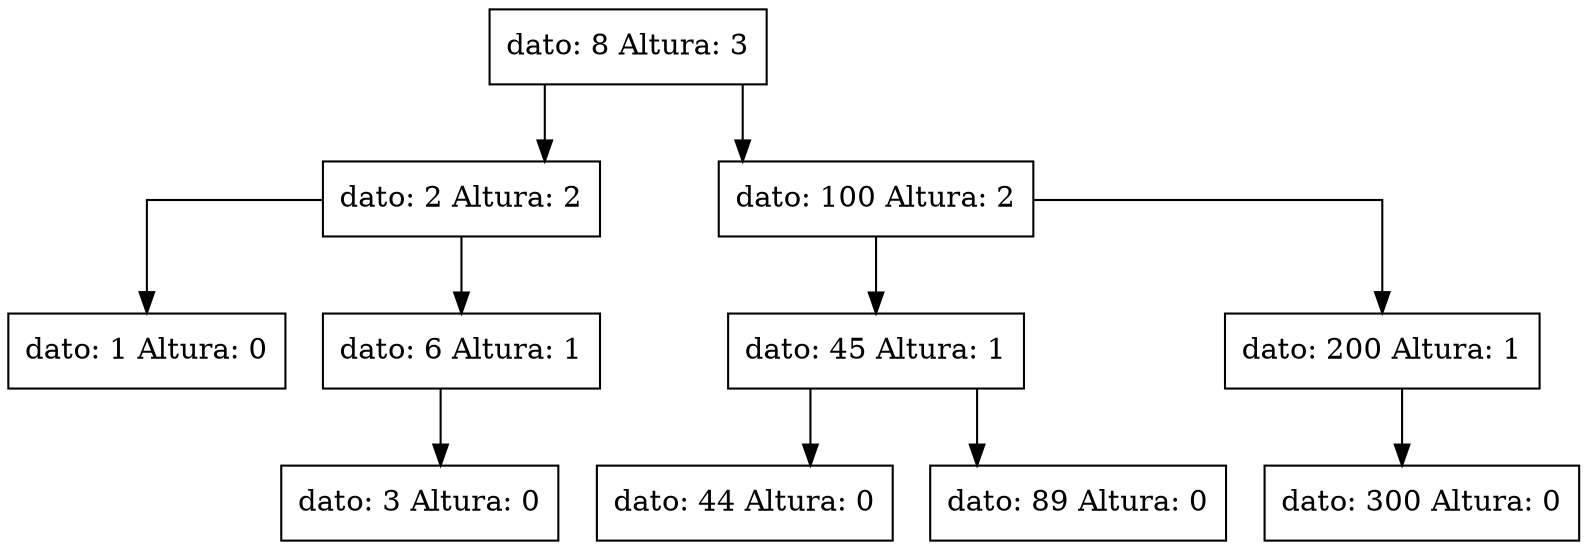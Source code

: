 digraph G { node[shape = box;] concentrate=true; graph[splines = ortho]; nodo8[shape = record label = "{dato: 8  Altura: 3}"]nodo8
nodo2[shape = record label = "{dato: 2  Altura: 2}"]nodo2
nodo1[shape = record label = "{dato: 1  Altura: 0}"]nodo1
nodo6[shape = record label = "{dato: 6  Altura: 1}"]nodo6
nodo3[shape = record label = "{dato: 3  Altura: 0}"]nodo3
nodo100[shape = record label = "{dato: 100  Altura: 2}"]nodo100
nodo45[shape = record label = "{dato: 45  Altura: 1}"]nodo45
nodo44[shape = record label = "{dato: 44  Altura: 0}"]nodo44
nodo89[shape = record label = "{dato: 89  Altura: 0}"]nodo89
nodo200[shape = record label = "{dato: 200  Altura: 1}"]nodo200
nodo300[shape = record label = "{dato: 300  Altura: 0}"]nodo300
nodo8->nodo100
nodo8->nodo2
nodo2->nodo6
nodo2->nodo1
nodo6->nodo3
nodo100->nodo200
nodo100->nodo45
nodo45->nodo89
nodo45->nodo44
nodo200->nodo300
}